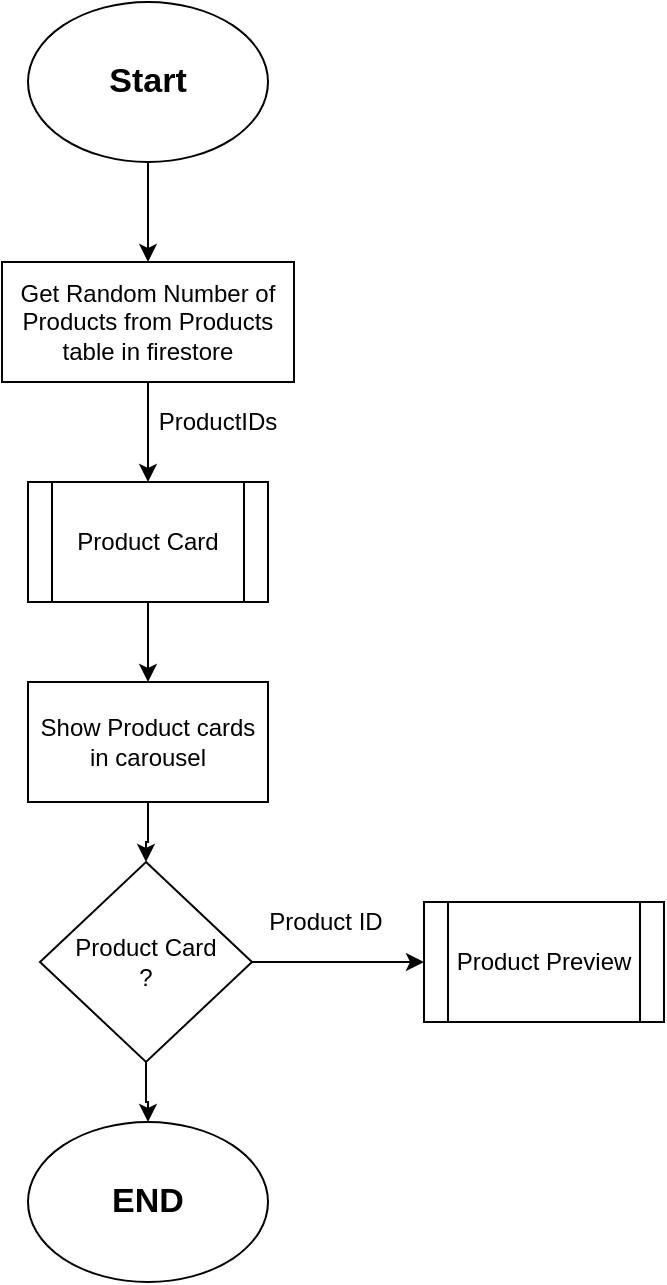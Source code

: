 <mxfile version="13.6.2" type="device"><diagram id="C5RBs43oDa-KdzZeNtuy" name="Page-1"><mxGraphModel dx="1024" dy="592" grid="1" gridSize="10" guides="1" tooltips="1" connect="1" arrows="1" fold="1" page="1" pageScale="1" pageWidth="827" pageHeight="1169" math="0" shadow="0"><root><mxCell id="WIyWlLk6GJQsqaUBKTNV-0"/><mxCell id="WIyWlLk6GJQsqaUBKTNV-1" parent="WIyWlLk6GJQsqaUBKTNV-0"/><mxCell id="nqg7KZB3U0vjzx-9yx4t-3" value="" style="edgeStyle=orthogonalEdgeStyle;rounded=0;orthogonalLoop=1;jettySize=auto;html=1;" edge="1" parent="WIyWlLk6GJQsqaUBKTNV-1" source="nqg7KZB3U0vjzx-9yx4t-0" target="nqg7KZB3U0vjzx-9yx4t-1"><mxGeometry relative="1" as="geometry"/></mxCell><mxCell id="nqg7KZB3U0vjzx-9yx4t-0" value="&lt;b&gt;&lt;font style=&quot;font-size: 17px&quot;&gt;Start&lt;/font&gt;&lt;/b&gt;" style="ellipse;whiteSpace=wrap;html=1;" vertex="1" parent="WIyWlLk6GJQsqaUBKTNV-1"><mxGeometry x="354" y="60" width="120" height="80" as="geometry"/></mxCell><mxCell id="nqg7KZB3U0vjzx-9yx4t-4" value="" style="edgeStyle=orthogonalEdgeStyle;rounded=0;orthogonalLoop=1;jettySize=auto;html=1;" edge="1" parent="WIyWlLk6GJQsqaUBKTNV-1" source="nqg7KZB3U0vjzx-9yx4t-1" target="nqg7KZB3U0vjzx-9yx4t-2"><mxGeometry relative="1" as="geometry"/></mxCell><mxCell id="nqg7KZB3U0vjzx-9yx4t-1" value="Get Random Number of Products from Products table in firestore" style="rounded=0;whiteSpace=wrap;html=1;" vertex="1" parent="WIyWlLk6GJQsqaUBKTNV-1"><mxGeometry x="341" y="190" width="146" height="60" as="geometry"/></mxCell><mxCell id="nqg7KZB3U0vjzx-9yx4t-12" value="" style="edgeStyle=orthogonalEdgeStyle;rounded=0;orthogonalLoop=1;jettySize=auto;html=1;" edge="1" parent="WIyWlLk6GJQsqaUBKTNV-1" source="nqg7KZB3U0vjzx-9yx4t-2" target="nqg7KZB3U0vjzx-9yx4t-11"><mxGeometry relative="1" as="geometry"/></mxCell><mxCell id="nqg7KZB3U0vjzx-9yx4t-2" value="Product Card" style="shape=process;whiteSpace=wrap;html=1;backgroundOutline=1;" vertex="1" parent="WIyWlLk6GJQsqaUBKTNV-1"><mxGeometry x="354" y="300" width="120" height="60" as="geometry"/></mxCell><mxCell id="nqg7KZB3U0vjzx-9yx4t-5" value="ProductIDs" style="text;html=1;strokeColor=none;fillColor=none;align=center;verticalAlign=middle;whiteSpace=wrap;rounded=0;" vertex="1" parent="WIyWlLk6GJQsqaUBKTNV-1"><mxGeometry x="424" y="260" width="50" height="20" as="geometry"/></mxCell><mxCell id="nqg7KZB3U0vjzx-9yx4t-9" value="" style="edgeStyle=orthogonalEdgeStyle;rounded=0;orthogonalLoop=1;jettySize=auto;html=1;" edge="1" parent="WIyWlLk6GJQsqaUBKTNV-1" source="nqg7KZB3U0vjzx-9yx4t-6" target="nqg7KZB3U0vjzx-9yx4t-7"><mxGeometry relative="1" as="geometry"/></mxCell><mxCell id="nqg7KZB3U0vjzx-9yx4t-15" value="" style="edgeStyle=orthogonalEdgeStyle;rounded=0;orthogonalLoop=1;jettySize=auto;html=1;" edge="1" parent="WIyWlLk6GJQsqaUBKTNV-1" source="nqg7KZB3U0vjzx-9yx4t-6" target="nqg7KZB3U0vjzx-9yx4t-14"><mxGeometry relative="1" as="geometry"/></mxCell><mxCell id="nqg7KZB3U0vjzx-9yx4t-6" value="Product Card&lt;br&gt;?" style="rhombus;whiteSpace=wrap;html=1;" vertex="1" parent="WIyWlLk6GJQsqaUBKTNV-1"><mxGeometry x="360" y="490" width="106" height="100" as="geometry"/></mxCell><mxCell id="nqg7KZB3U0vjzx-9yx4t-7" value="Product Preview" style="shape=process;whiteSpace=wrap;html=1;backgroundOutline=1;" vertex="1" parent="WIyWlLk6GJQsqaUBKTNV-1"><mxGeometry x="552" y="510" width="120" height="60" as="geometry"/></mxCell><mxCell id="nqg7KZB3U0vjzx-9yx4t-10" value="Product ID" style="text;html=1;strokeColor=none;fillColor=none;align=center;verticalAlign=middle;whiteSpace=wrap;rounded=0;" vertex="1" parent="WIyWlLk6GJQsqaUBKTNV-1"><mxGeometry x="473" y="510" width="60" height="20" as="geometry"/></mxCell><mxCell id="nqg7KZB3U0vjzx-9yx4t-13" value="" style="edgeStyle=orthogonalEdgeStyle;rounded=0;orthogonalLoop=1;jettySize=auto;html=1;" edge="1" parent="WIyWlLk6GJQsqaUBKTNV-1" source="nqg7KZB3U0vjzx-9yx4t-11" target="nqg7KZB3U0vjzx-9yx4t-6"><mxGeometry relative="1" as="geometry"/></mxCell><mxCell id="nqg7KZB3U0vjzx-9yx4t-11" value="Show Product cards in carousel" style="rounded=0;whiteSpace=wrap;html=1;" vertex="1" parent="WIyWlLk6GJQsqaUBKTNV-1"><mxGeometry x="354" y="400" width="120" height="60" as="geometry"/></mxCell><mxCell id="nqg7KZB3U0vjzx-9yx4t-14" value="&lt;b&gt;&lt;font style=&quot;font-size: 17px&quot;&gt;END&lt;/font&gt;&lt;/b&gt;" style="ellipse;whiteSpace=wrap;html=1;" vertex="1" parent="WIyWlLk6GJQsqaUBKTNV-1"><mxGeometry x="354" y="620" width="120" height="80" as="geometry"/></mxCell></root></mxGraphModel></diagram></mxfile>